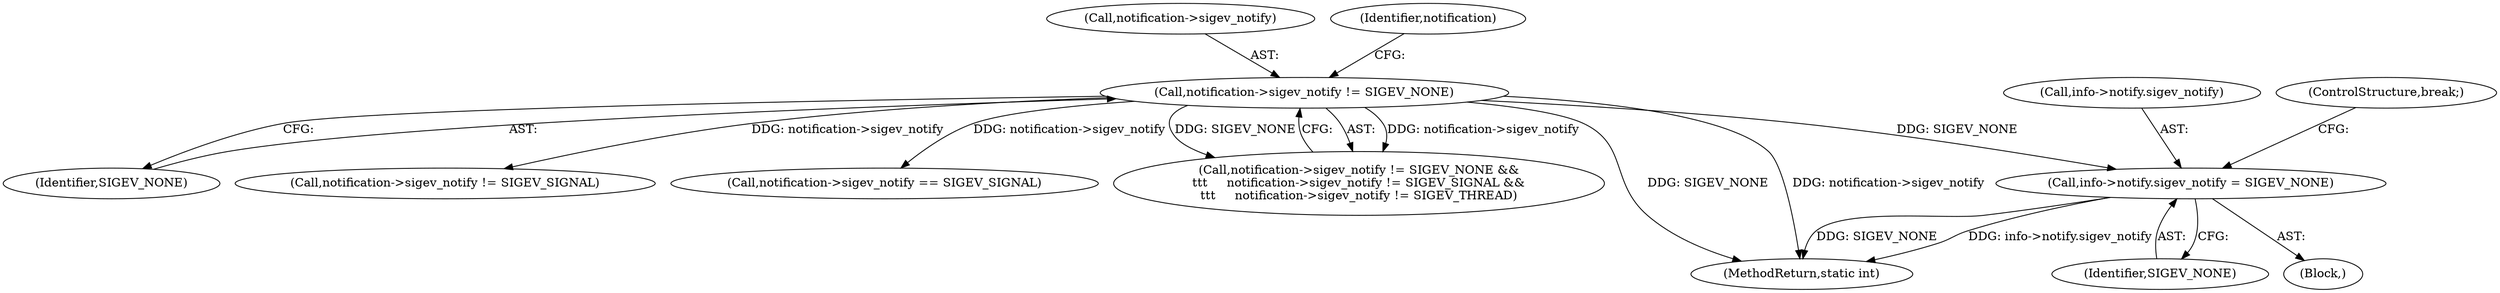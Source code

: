 digraph "0_linux_f991af3daabaecff34684fd51fac80319d1baad1@pointer" {
"1000369" [label="(Call,info->notify.sigev_notify = SIGEV_NONE)"];
"1000130" [label="(Call,notification->sigev_notify != SIGEV_NONE)"];
"1000131" [label="(Call,notification->sigev_notify)"];
"1000369" [label="(Call,info->notify.sigev_notify = SIGEV_NONE)"];
"1000138" [label="(Identifier,notification)"];
"1000367" [label="(Block,)"];
"1000129" [label="(Call,notification->sigev_notify != SIGEV_NONE &&\n\t\t\t     notification->sigev_notify != SIGEV_SIGNAL &&\n\t\t\t     notification->sigev_notify != SIGEV_THREAD)"];
"1000130" [label="(Call,notification->sigev_notify != SIGEV_NONE)"];
"1000370" [label="(Call,info->notify.sigev_notify)"];
"1000375" [label="(Identifier,SIGEV_NONE)"];
"1000376" [label="(ControlStructure,break;)"];
"1000134" [label="(Identifier,SIGEV_NONE)"];
"1000136" [label="(Call,notification->sigev_notify != SIGEV_SIGNAL)"];
"1000151" [label="(Call,notification->sigev_notify == SIGEV_SIGNAL)"];
"1000473" [label="(MethodReturn,static int)"];
"1000369" -> "1000367"  [label="AST: "];
"1000369" -> "1000375"  [label="CFG: "];
"1000370" -> "1000369"  [label="AST: "];
"1000375" -> "1000369"  [label="AST: "];
"1000376" -> "1000369"  [label="CFG: "];
"1000369" -> "1000473"  [label="DDG: SIGEV_NONE"];
"1000369" -> "1000473"  [label="DDG: info->notify.sigev_notify"];
"1000130" -> "1000369"  [label="DDG: SIGEV_NONE"];
"1000130" -> "1000129"  [label="AST: "];
"1000130" -> "1000134"  [label="CFG: "];
"1000131" -> "1000130"  [label="AST: "];
"1000134" -> "1000130"  [label="AST: "];
"1000138" -> "1000130"  [label="CFG: "];
"1000129" -> "1000130"  [label="CFG: "];
"1000130" -> "1000473"  [label="DDG: SIGEV_NONE"];
"1000130" -> "1000473"  [label="DDG: notification->sigev_notify"];
"1000130" -> "1000129"  [label="DDG: notification->sigev_notify"];
"1000130" -> "1000129"  [label="DDG: SIGEV_NONE"];
"1000130" -> "1000136"  [label="DDG: notification->sigev_notify"];
"1000130" -> "1000151"  [label="DDG: notification->sigev_notify"];
}
